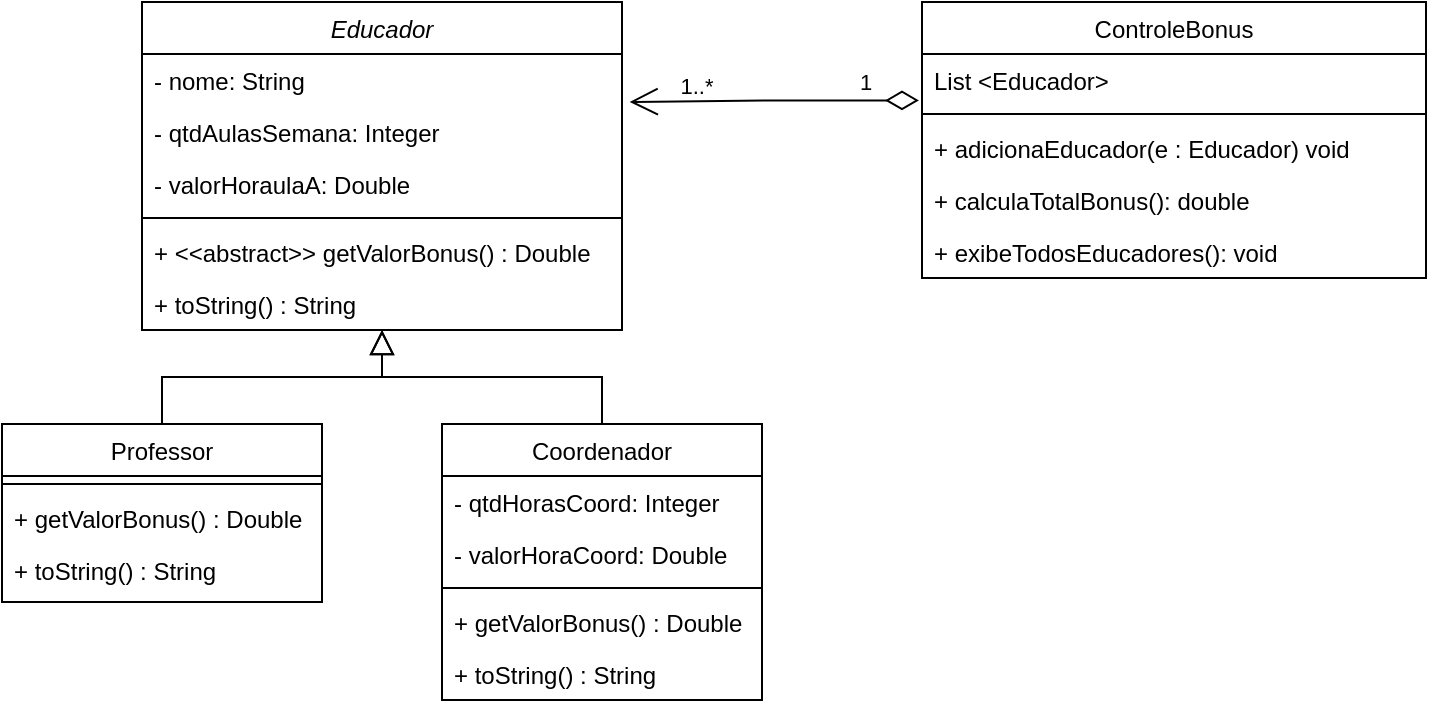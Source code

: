 <mxfile version="20.2.5" type="device"><diagram id="4qI1jYL7HX4cApK7Tl17" name="Page-1"><mxGraphModel dx="901" dy="507" grid="1" gridSize="10" guides="1" tooltips="1" connect="1" arrows="1" fold="1" page="1" pageScale="1" pageWidth="827" pageHeight="1169" math="0" shadow="0"><root><mxCell id="0"/><mxCell id="1" parent="0"/><mxCell id="-iUgbYlwG3tQzFm_cqN3-1" value="Educador" style="swimlane;fontStyle=2;align=center;verticalAlign=top;childLayout=stackLayout;horizontal=1;startSize=26;horizontalStack=0;resizeParent=1;resizeLast=0;collapsible=1;marginBottom=0;rounded=0;shadow=0;strokeWidth=1;" parent="1" vertex="1"><mxGeometry x="120" y="10" width="240" height="164" as="geometry"><mxRectangle x="230" y="140" width="160" height="26" as="alternateBounds"/></mxGeometry></mxCell><mxCell id="-iUgbYlwG3tQzFm_cqN3-2" value="- nome: String" style="text;align=left;verticalAlign=top;spacingLeft=4;spacingRight=4;overflow=hidden;rotatable=0;points=[[0,0.5],[1,0.5]];portConstraint=eastwest;" parent="-iUgbYlwG3tQzFm_cqN3-1" vertex="1"><mxGeometry y="26" width="240" height="26" as="geometry"/></mxCell><mxCell id="-iUgbYlwG3tQzFm_cqN3-6" value="- qtdAulasSemana: Integer" style="text;align=left;verticalAlign=top;spacingLeft=4;spacingRight=4;overflow=hidden;rotatable=0;points=[[0,0.5],[1,0.5]];portConstraint=eastwest;rounded=0;shadow=0;html=0;" parent="-iUgbYlwG3tQzFm_cqN3-1" vertex="1"><mxGeometry y="52" width="240" height="26" as="geometry"/></mxCell><mxCell id="-iUgbYlwG3tQzFm_cqN3-7" value="- valorHoraulaA: Double" style="text;align=left;verticalAlign=top;spacingLeft=4;spacingRight=4;overflow=hidden;rotatable=0;points=[[0,0.5],[1,0.5]];portConstraint=eastwest;rounded=0;shadow=0;html=0;" parent="-iUgbYlwG3tQzFm_cqN3-1" vertex="1"><mxGeometry y="78" width="240" height="26" as="geometry"/></mxCell><mxCell id="-iUgbYlwG3tQzFm_cqN3-3" value="" style="line;html=1;strokeWidth=1;align=left;verticalAlign=middle;spacingTop=-1;spacingLeft=3;spacingRight=3;rotatable=0;labelPosition=right;points=[];portConstraint=eastwest;" parent="-iUgbYlwG3tQzFm_cqN3-1" vertex="1"><mxGeometry y="104" width="240" height="8" as="geometry"/></mxCell><mxCell id="2FpQ5iK4avLopei04DAz-1" value="+ &lt;&lt;abstract&gt;&gt; getValorBonus() : Double" style="text;align=left;verticalAlign=top;spacingLeft=4;spacingRight=4;overflow=hidden;rotatable=0;points=[[0,0.5],[1,0.5]];portConstraint=eastwest;" vertex="1" parent="-iUgbYlwG3tQzFm_cqN3-1"><mxGeometry y="112" width="240" height="26" as="geometry"/></mxCell><mxCell id="-iUgbYlwG3tQzFm_cqN3-35" value="+ toString() : String" style="text;align=left;verticalAlign=top;spacingLeft=4;spacingRight=4;overflow=hidden;rotatable=0;points=[[0,0.5],[1,0.5]];portConstraint=eastwest;" parent="-iUgbYlwG3tQzFm_cqN3-1" vertex="1"><mxGeometry y="138" width="240" height="26" as="geometry"/></mxCell><mxCell id="-iUgbYlwG3tQzFm_cqN3-5" value="Professor" style="swimlane;fontStyle=0;align=center;verticalAlign=top;childLayout=stackLayout;horizontal=1;startSize=26;horizontalStack=0;resizeParent=1;resizeLast=0;collapsible=1;marginBottom=0;rounded=0;shadow=0;strokeWidth=1;" parent="1" vertex="1"><mxGeometry x="50" y="221" width="160" height="89" as="geometry"><mxRectangle x="130" y="380" width="160" height="26" as="alternateBounds"/></mxGeometry></mxCell><mxCell id="-iUgbYlwG3tQzFm_cqN3-8" value="" style="line;html=1;strokeWidth=1;align=left;verticalAlign=middle;spacingTop=-1;spacingLeft=3;spacingRight=3;rotatable=0;labelPosition=right;points=[];portConstraint=eastwest;" parent="-iUgbYlwG3tQzFm_cqN3-5" vertex="1"><mxGeometry y="26" width="160" height="8" as="geometry"/></mxCell><mxCell id="-iUgbYlwG3tQzFm_cqN3-9" value="+ getValorBonus() : Double" style="text;align=left;verticalAlign=top;spacingLeft=4;spacingRight=4;overflow=hidden;rotatable=0;points=[[0,0.5],[1,0.5]];portConstraint=eastwest;" parent="-iUgbYlwG3tQzFm_cqN3-5" vertex="1"><mxGeometry y="34" width="160" height="26" as="geometry"/></mxCell><mxCell id="2FpQ5iK4avLopei04DAz-6" value="+ toString() : String" style="text;align=left;verticalAlign=top;spacingLeft=4;spacingRight=4;overflow=hidden;rotatable=0;points=[[0,0.5],[1,0.5]];portConstraint=eastwest;" vertex="1" parent="-iUgbYlwG3tQzFm_cqN3-5"><mxGeometry y="60" width="160" height="26" as="geometry"/></mxCell><mxCell id="-iUgbYlwG3tQzFm_cqN3-10" value="" style="endArrow=block;endSize=10;endFill=0;shadow=0;strokeWidth=1;rounded=0;edgeStyle=elbowEdgeStyle;elbow=vertical;" parent="1" source="-iUgbYlwG3tQzFm_cqN3-5" target="-iUgbYlwG3tQzFm_cqN3-1" edge="1"><mxGeometry width="160" relative="1" as="geometry"><mxPoint x="200" y="64" as="sourcePoint"/><mxPoint x="200" y="64" as="targetPoint"/></mxGeometry></mxCell><mxCell id="-iUgbYlwG3tQzFm_cqN3-11" value="Coordenador" style="swimlane;fontStyle=0;align=center;verticalAlign=top;childLayout=stackLayout;horizontal=1;startSize=26;horizontalStack=0;resizeParent=1;resizeLast=0;collapsible=1;marginBottom=0;rounded=0;shadow=0;strokeWidth=1;" parent="1" vertex="1"><mxGeometry x="270" y="221" width="160" height="138" as="geometry"><mxRectangle x="340" y="380" width="170" height="26" as="alternateBounds"/></mxGeometry></mxCell><mxCell id="-iUgbYlwG3tQzFm_cqN3-12" value="- qtdHorasCoord: Integer" style="text;align=left;verticalAlign=top;spacingLeft=4;spacingRight=4;overflow=hidden;rotatable=0;points=[[0,0.5],[1,0.5]];portConstraint=eastwest;" parent="-iUgbYlwG3tQzFm_cqN3-11" vertex="1"><mxGeometry y="26" width="160" height="26" as="geometry"/></mxCell><mxCell id="-iUgbYlwG3tQzFm_cqN3-13" value="- valorHoraCoord: Double" style="text;align=left;verticalAlign=top;spacingLeft=4;spacingRight=4;overflow=hidden;rotatable=0;points=[[0,0.5],[1,0.5]];portConstraint=eastwest;" parent="-iUgbYlwG3tQzFm_cqN3-11" vertex="1"><mxGeometry y="52" width="160" height="26" as="geometry"/></mxCell><mxCell id="-iUgbYlwG3tQzFm_cqN3-14" value="" style="line;html=1;strokeWidth=1;align=left;verticalAlign=middle;spacingTop=-1;spacingLeft=3;spacingRight=3;rotatable=0;labelPosition=right;points=[];portConstraint=eastwest;" parent="-iUgbYlwG3tQzFm_cqN3-11" vertex="1"><mxGeometry y="78" width="160" height="8" as="geometry"/></mxCell><mxCell id="-iUgbYlwG3tQzFm_cqN3-15" value="+ getValorBonus() : Double" style="text;align=left;verticalAlign=top;spacingLeft=4;spacingRight=4;overflow=hidden;rotatable=0;points=[[0,0.5],[1,0.5]];portConstraint=eastwest;" parent="-iUgbYlwG3tQzFm_cqN3-11" vertex="1"><mxGeometry y="86" width="160" height="26" as="geometry"/></mxCell><mxCell id="2FpQ5iK4avLopei04DAz-7" value="+ toString() : String" style="text;align=left;verticalAlign=top;spacingLeft=4;spacingRight=4;overflow=hidden;rotatable=0;points=[[0,0.5],[1,0.5]];portConstraint=eastwest;" vertex="1" parent="-iUgbYlwG3tQzFm_cqN3-11"><mxGeometry y="112" width="160" height="26" as="geometry"/></mxCell><mxCell id="-iUgbYlwG3tQzFm_cqN3-16" value="" style="endArrow=block;endSize=10;endFill=0;shadow=0;strokeWidth=1;rounded=0;edgeStyle=elbowEdgeStyle;elbow=vertical;" parent="1" source="-iUgbYlwG3tQzFm_cqN3-11" target="-iUgbYlwG3tQzFm_cqN3-1" edge="1"><mxGeometry width="160" relative="1" as="geometry"><mxPoint x="210" y="234" as="sourcePoint"/><mxPoint x="310" y="132" as="targetPoint"/></mxGeometry></mxCell><mxCell id="-iUgbYlwG3tQzFm_cqN3-17" value="ControleBonus" style="swimlane;fontStyle=0;align=center;verticalAlign=top;childLayout=stackLayout;horizontal=1;startSize=26;horizontalStack=0;resizeParent=1;resizeLast=0;collapsible=1;marginBottom=0;rounded=0;shadow=0;strokeWidth=1;" parent="1" vertex="1"><mxGeometry x="510" y="10" width="252" height="138" as="geometry"><mxRectangle x="550" y="140" width="160" height="26" as="alternateBounds"/></mxGeometry></mxCell><mxCell id="-iUgbYlwG3tQzFm_cqN3-18" value="List &lt;Educador&gt; " style="text;align=left;verticalAlign=top;spacingLeft=4;spacingRight=4;overflow=hidden;rotatable=0;points=[[0,0.5],[1,0.5]];portConstraint=eastwest;" parent="-iUgbYlwG3tQzFm_cqN3-17" vertex="1"><mxGeometry y="26" width="252" height="26" as="geometry"/></mxCell><mxCell id="-iUgbYlwG3tQzFm_cqN3-19" value="" style="line;html=1;strokeWidth=1;align=left;verticalAlign=middle;spacingTop=-1;spacingLeft=3;spacingRight=3;rotatable=0;labelPosition=right;points=[];portConstraint=eastwest;" parent="-iUgbYlwG3tQzFm_cqN3-17" vertex="1"><mxGeometry y="52" width="252" height="8" as="geometry"/></mxCell><mxCell id="-iUgbYlwG3tQzFm_cqN3-20" value="+ adicionaEducador(e : Educador) void" style="text;align=left;verticalAlign=top;spacingLeft=4;spacingRight=4;overflow=hidden;rotatable=0;points=[[0,0.5],[1,0.5]];portConstraint=eastwest;" parent="-iUgbYlwG3tQzFm_cqN3-17" vertex="1"><mxGeometry y="60" width="252" height="26" as="geometry"/></mxCell><mxCell id="-iUgbYlwG3tQzFm_cqN3-21" value="+ calculaTotalBonus(): double" style="text;align=left;verticalAlign=top;spacingLeft=4;spacingRight=4;overflow=hidden;rotatable=0;points=[[0,0.5],[1,0.5]];portConstraint=eastwest;" parent="-iUgbYlwG3tQzFm_cqN3-17" vertex="1"><mxGeometry y="86" width="252" height="26" as="geometry"/></mxCell><mxCell id="-iUgbYlwG3tQzFm_cqN3-22" value="+ exibeTodosEducadores(): void" style="text;align=left;verticalAlign=top;spacingLeft=4;spacingRight=4;overflow=hidden;rotatable=0;points=[[0,0.5],[1,0.5]];portConstraint=eastwest;" parent="-iUgbYlwG3tQzFm_cqN3-17" vertex="1"><mxGeometry y="112" width="252" height="26" as="geometry"/></mxCell><mxCell id="-iUgbYlwG3tQzFm_cqN3-40" value="1" style="endArrow=open;html=1;endSize=12;startArrow=diamondThin;startSize=14;startFill=0;edgeStyle=orthogonalEdgeStyle;align=left;verticalAlign=bottom;rounded=0;entryX=1.016;entryY=0.923;entryDx=0;entryDy=0;exitX=-0.006;exitY=0.892;exitDx=0;exitDy=0;exitPerimeter=0;entryPerimeter=0;" parent="1" source="-iUgbYlwG3tQzFm_cqN3-18" target="-iUgbYlwG3tQzFm_cqN3-2" edge="1"><mxGeometry x="-0.576" relative="1" as="geometry"><mxPoint x="790" y="270" as="sourcePoint"/><mxPoint x="721.2" y="270.19" as="targetPoint"/><mxPoint as="offset"/></mxGeometry></mxCell><mxCell id="-iUgbYlwG3tQzFm_cqN3-44" value="1..*" style="edgeLabel;html=1;align=center;verticalAlign=middle;resizable=0;points=[];" parent="-iUgbYlwG3tQzFm_cqN3-40" vertex="1" connectable="0"><mxGeometry x="0.551" y="1" relative="1" as="geometry"><mxPoint y="-9" as="offset"/></mxGeometry></mxCell></root></mxGraphModel></diagram></mxfile>